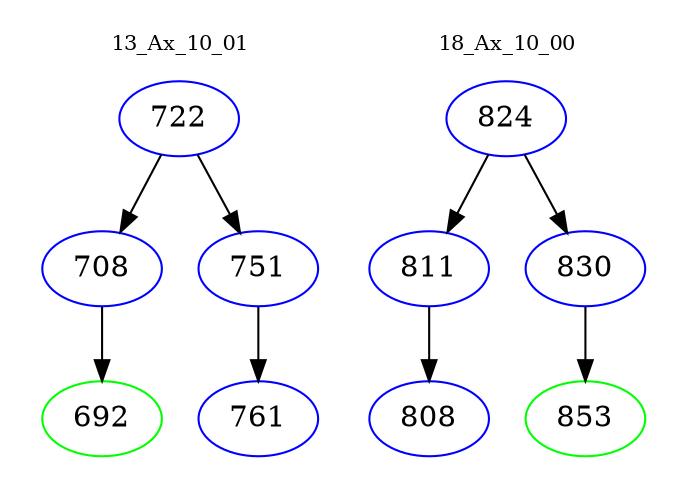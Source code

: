 digraph{
subgraph cluster_0 {
color = white
label = "13_Ax_10_01";
fontsize=10;
T0_722 [label="722", color="blue"]
T0_722 -> T0_708 [color="black"]
T0_708 [label="708", color="blue"]
T0_708 -> T0_692 [color="black"]
T0_692 [label="692", color="green"]
T0_722 -> T0_751 [color="black"]
T0_751 [label="751", color="blue"]
T0_751 -> T0_761 [color="black"]
T0_761 [label="761", color="blue"]
}
subgraph cluster_1 {
color = white
label = "18_Ax_10_00";
fontsize=10;
T1_824 [label="824", color="blue"]
T1_824 -> T1_811 [color="black"]
T1_811 [label="811", color="blue"]
T1_811 -> T1_808 [color="black"]
T1_808 [label="808", color="blue"]
T1_824 -> T1_830 [color="black"]
T1_830 [label="830", color="blue"]
T1_830 -> T1_853 [color="black"]
T1_853 [label="853", color="green"]
}
}
